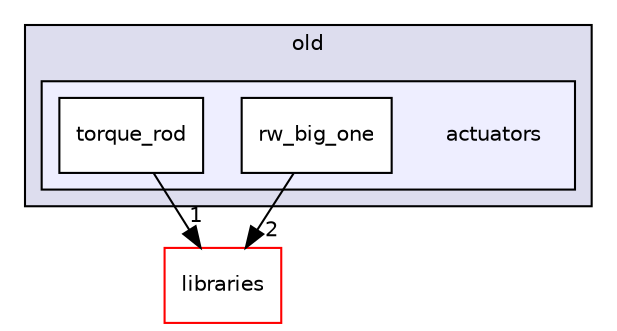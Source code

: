 digraph "actuators" {
  compound=true
  node [ fontsize="10", fontname="Helvetica"];
  edge [ labelfontsize="10", labelfontname="Helvetica"];
  subgraph clusterdir_03af1c557e7e0223a3e8cc85239ff557 {
    graph [ bgcolor="#ddddee", pencolor="black", label="old" fontname="Helvetica", fontsize="10", URL="dir_03af1c557e7e0223a3e8cc85239ff557.html"]
  subgraph clusterdir_099c7fcc16af30ede4194c3eb36fd413 {
    graph [ bgcolor="#eeeeff", pencolor="black", label="" URL="dir_099c7fcc16af30ede4194c3eb36fd413.html"];
    dir_099c7fcc16af30ede4194c3eb36fd413 [shape=plaintext label="actuators"];
    dir_4a4d7937bbb6b12452a4e84f29e878b2 [shape=box label="rw_big_one" color="black" fillcolor="white" style="filled" URL="dir_4a4d7937bbb6b12452a4e84f29e878b2.html"];
    dir_95bdea50aabcccd943bd23361c76f036 [shape=box label="torque_rod" color="black" fillcolor="white" style="filled" URL="dir_95bdea50aabcccd943bd23361c76f036.html"];
  }
  }
  dir_bc0718b08fb2015b8e59c47b2805f60c [shape=box label="libraries" fillcolor="white" style="filled" color="red" URL="dir_bc0718b08fb2015b8e59c47b2805f60c.html"];
  dir_4a4d7937bbb6b12452a4e84f29e878b2->dir_bc0718b08fb2015b8e59c47b2805f60c [headlabel="2", labeldistance=1.5 headhref="dir_000049_000000.html"];
  dir_95bdea50aabcccd943bd23361c76f036->dir_bc0718b08fb2015b8e59c47b2805f60c [headlabel="1", labeldistance=1.5 headhref="dir_000052_000000.html"];
}

